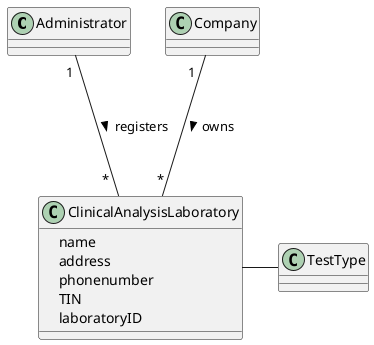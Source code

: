 @startuml
skinparam classAttributeIconSize 1

class Administrator
class Company
class ClinicalAnalysisLaboratory {
-name
-address
-phonenumber
-TIN
-laboratoryID
}
class TestType

Administrator "1 "---" *  " ClinicalAnalysisLaboratory : registers >
Company "1  "---"*" ClinicalAnalysisLaboratory: owns >
ClinicalAnalysisLaboratory - TestType
@enduml